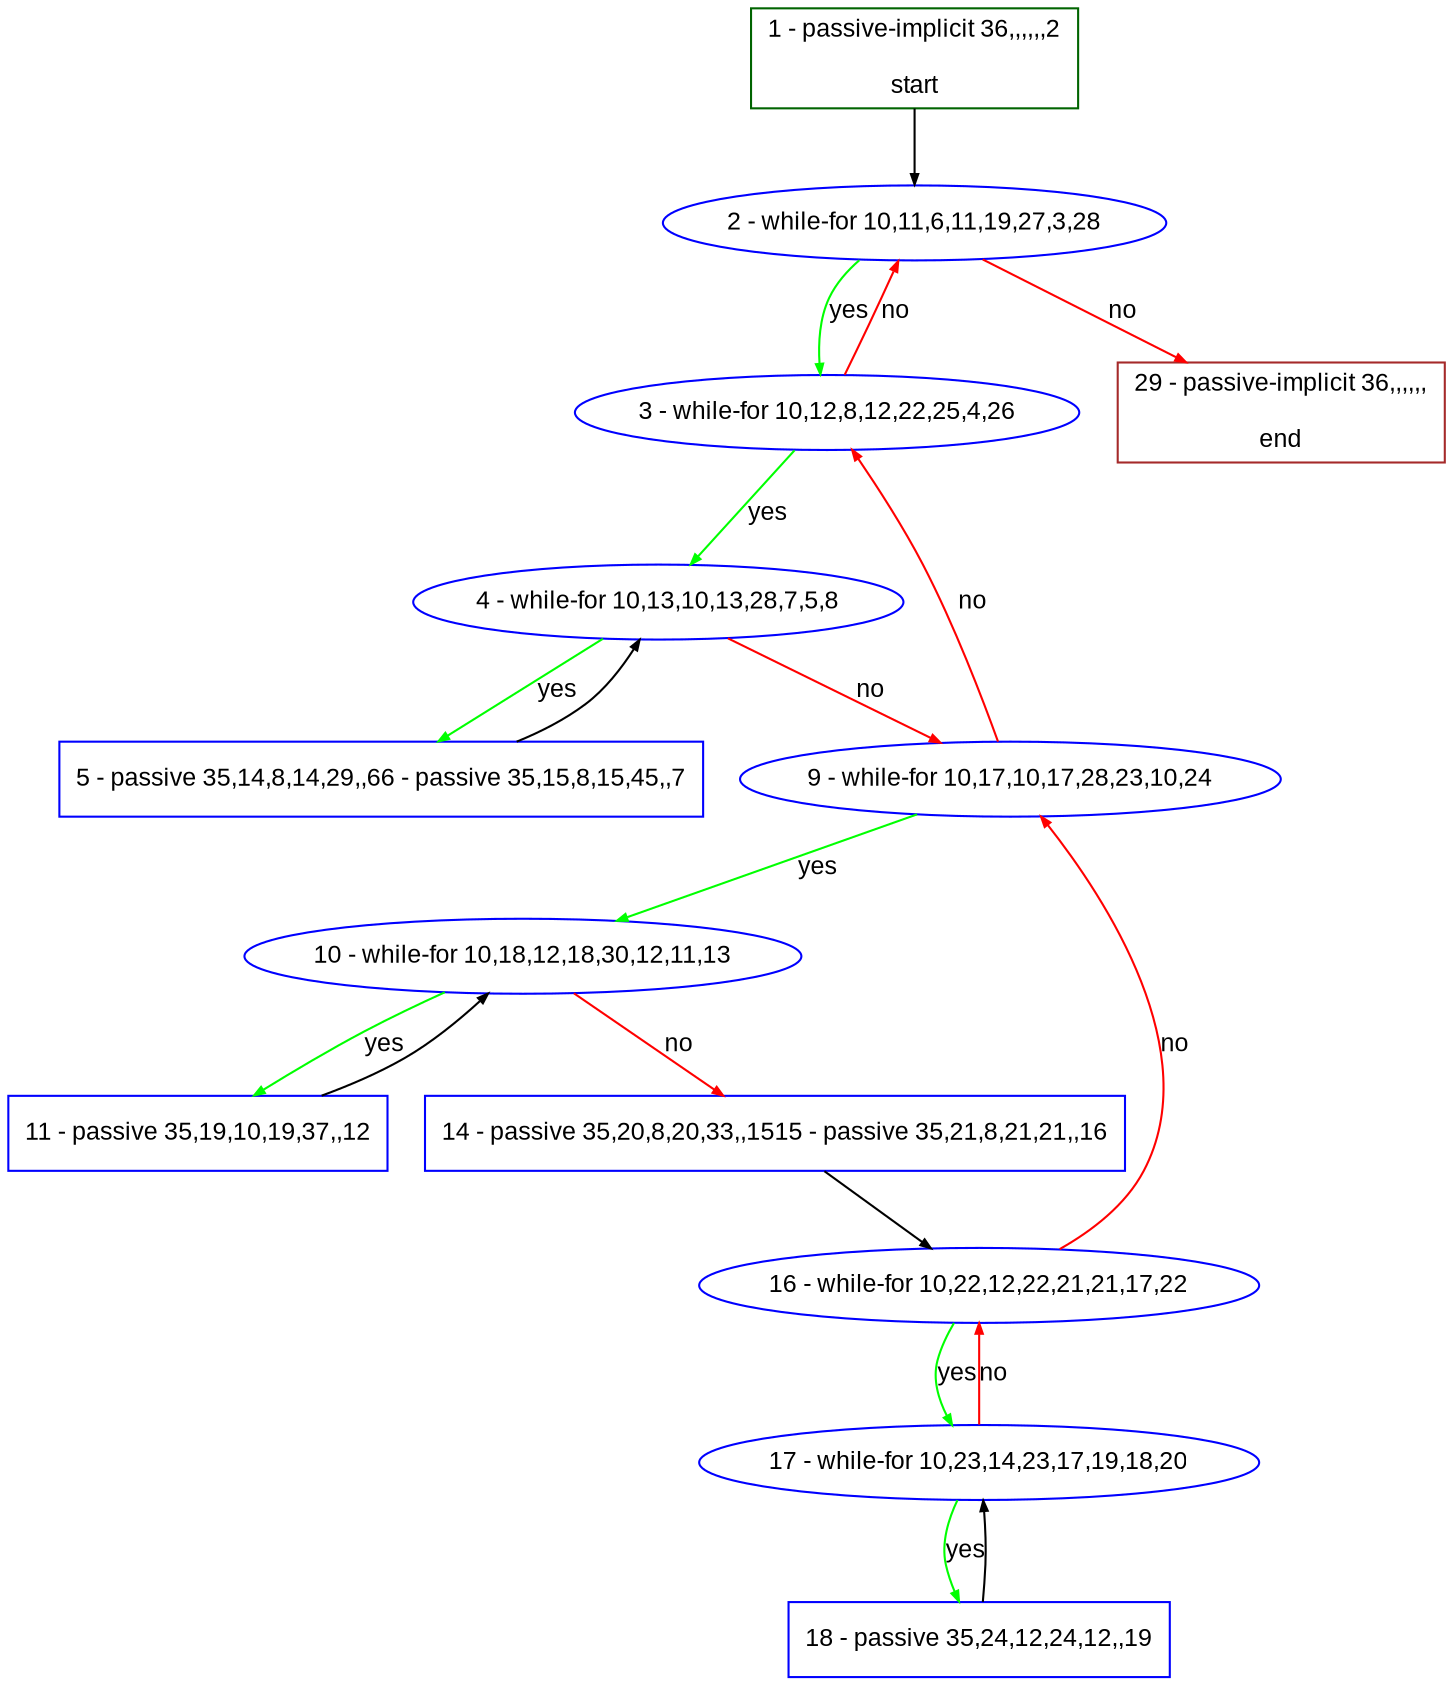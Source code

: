 digraph "" {
  graph [bgcolor="white", fillcolor="#FFFFCC", pack="true", packmode="clust", fontname="Arial", label="", fontsize="12", compound="true", style="rounded,filled"];
  node [node_initialized="no", fillcolor="white", fontname="Arial", label="", color="grey", fontsize="12", fixedsize="false", compound="true", shape="rectangle", style="filled"];
  edge [arrowtail="none", lhead="", fontcolor="black", fontname="Arial", label="", color="black", fontsize="12", arrowhead="normal", arrowsize="0.5", compound="true", ltail="", dir="forward"];
  __N1 [fillcolor="#ffffff", label="2 - while-for 10,11,6,11,19,27,3,28", color="#0000ff", shape="oval", style="filled"];
  __N2 [fillcolor="#ffffff", label="1 - passive-implicit 36,,,,,,2\n\nstart", color="#006400", shape="box", style="filled"];
  __N3 [fillcolor="#ffffff", label="3 - while-for 10,12,8,12,22,25,4,26", color="#0000ff", shape="oval", style="filled"];
  __N4 [fillcolor="#ffffff", label="29 - passive-implicit 36,,,,,,\n\nend", color="#a52a2a", shape="box", style="filled"];
  __N5 [fillcolor="#ffffff", label="4 - while-for 10,13,10,13,28,7,5,8", color="#0000ff", shape="oval", style="filled"];
  __N6 [fillcolor="#ffffff", label="5 - passive 35,14,8,14,29,,66 - passive 35,15,8,15,45,,7", color="#0000ff", shape="box", style="filled"];
  __N7 [fillcolor="#ffffff", label="9 - while-for 10,17,10,17,28,23,10,24", color="#0000ff", shape="oval", style="filled"];
  __N8 [fillcolor="#ffffff", label="10 - while-for 10,18,12,18,30,12,11,13", color="#0000ff", shape="oval", style="filled"];
  __N9 [fillcolor="#ffffff", label="11 - passive 35,19,10,19,37,,12", color="#0000ff", shape="box", style="filled"];
  __N10 [fillcolor="#ffffff", label="14 - passive 35,20,8,20,33,,1515 - passive 35,21,8,21,21,,16", color="#0000ff", shape="box", style="filled"];
  __N11 [fillcolor="#ffffff", label="16 - while-for 10,22,12,22,21,21,17,22", color="#0000ff", shape="oval", style="filled"];
  __N12 [fillcolor="#ffffff", label="17 - while-for 10,23,14,23,17,19,18,20", color="#0000ff", shape="oval", style="filled"];
  __N13 [fillcolor="#ffffff", label="18 - passive 35,24,12,24,12,,19", color="#0000ff", shape="box", style="filled"];
  __N2 -> __N1 [arrowtail="none", color="#000000", label="", arrowhead="normal", dir="forward"];
  __N1 -> __N3 [arrowtail="none", color="#00ff00", label="yes", arrowhead="normal", dir="forward"];
  __N3 -> __N1 [arrowtail="none", color="#ff0000", label="no", arrowhead="normal", dir="forward"];
  __N1 -> __N4 [arrowtail="none", color="#ff0000", label="no", arrowhead="normal", dir="forward"];
  __N3 -> __N5 [arrowtail="none", color="#00ff00", label="yes", arrowhead="normal", dir="forward"];
  __N5 -> __N6 [arrowtail="none", color="#00ff00", label="yes", arrowhead="normal", dir="forward"];
  __N6 -> __N5 [arrowtail="none", color="#000000", label="", arrowhead="normal", dir="forward"];
  __N5 -> __N7 [arrowtail="none", color="#ff0000", label="no", arrowhead="normal", dir="forward"];
  __N7 -> __N3 [arrowtail="none", color="#ff0000", label="no", arrowhead="normal", dir="forward"];
  __N7 -> __N8 [arrowtail="none", color="#00ff00", label="yes", arrowhead="normal", dir="forward"];
  __N8 -> __N9 [arrowtail="none", color="#00ff00", label="yes", arrowhead="normal", dir="forward"];
  __N9 -> __N8 [arrowtail="none", color="#000000", label="", arrowhead="normal", dir="forward"];
  __N8 -> __N10 [arrowtail="none", color="#ff0000", label="no", arrowhead="normal", dir="forward"];
  __N10 -> __N11 [arrowtail="none", color="#000000", label="", arrowhead="normal", dir="forward"];
  __N11 -> __N7 [arrowtail="none", color="#ff0000", label="no", arrowhead="normal", dir="forward"];
  __N11 -> __N12 [arrowtail="none", color="#00ff00", label="yes", arrowhead="normal", dir="forward"];
  __N12 -> __N11 [arrowtail="none", color="#ff0000", label="no", arrowhead="normal", dir="forward"];
  __N12 -> __N13 [arrowtail="none", color="#00ff00", label="yes", arrowhead="normal", dir="forward"];
  __N13 -> __N12 [arrowtail="none", color="#000000", label="", arrowhead="normal", dir="forward"];
}
